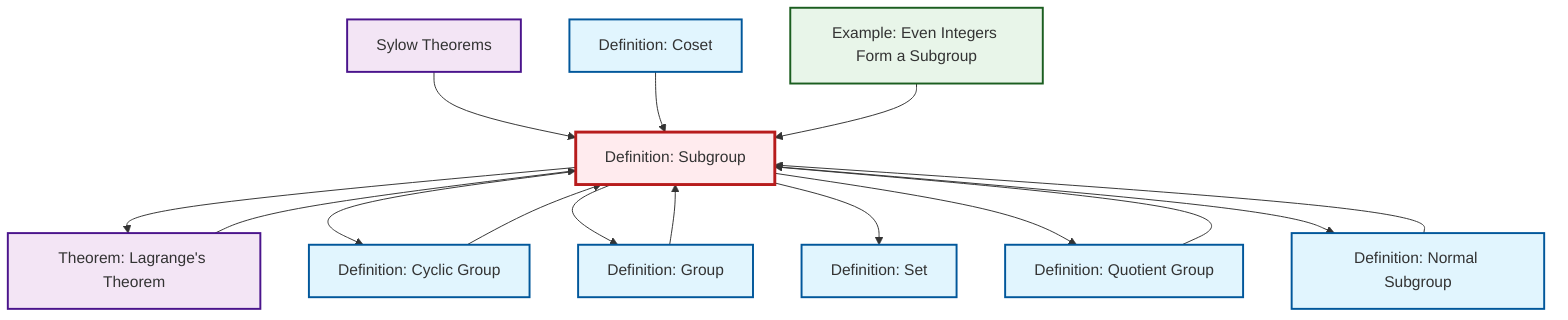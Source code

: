 graph TD
    classDef definition fill:#e1f5fe,stroke:#01579b,stroke-width:2px
    classDef theorem fill:#f3e5f5,stroke:#4a148c,stroke-width:2px
    classDef axiom fill:#fff3e0,stroke:#e65100,stroke-width:2px
    classDef example fill:#e8f5e9,stroke:#1b5e20,stroke-width:2px
    classDef current fill:#ffebee,stroke:#b71c1c,stroke-width:3px
    def-subgroup["Definition: Subgroup"]:::definition
    def-set["Definition: Set"]:::definition
    def-normal-subgroup["Definition: Normal Subgroup"]:::definition
    def-group["Definition: Group"]:::definition
    def-coset["Definition: Coset"]:::definition
    def-quotient-group["Definition: Quotient Group"]:::definition
    def-cyclic-group["Definition: Cyclic Group"]:::definition
    ex-even-integers-subgroup["Example: Even Integers Form a Subgroup"]:::example
    thm-sylow["Sylow Theorems"]:::theorem
    thm-lagrange["Theorem: Lagrange's Theorem"]:::theorem
    def-subgroup --> thm-lagrange
    thm-sylow --> def-subgroup
    def-subgroup --> def-cyclic-group
    def-quotient-group --> def-subgroup
    def-subgroup --> def-group
    def-coset --> def-subgroup
    def-group --> def-subgroup
    thm-lagrange --> def-subgroup
    def-subgroup --> def-set
    ex-even-integers-subgroup --> def-subgroup
    def-subgroup --> def-quotient-group
    def-subgroup --> def-normal-subgroup
    def-cyclic-group --> def-subgroup
    def-normal-subgroup --> def-subgroup
    class def-subgroup current